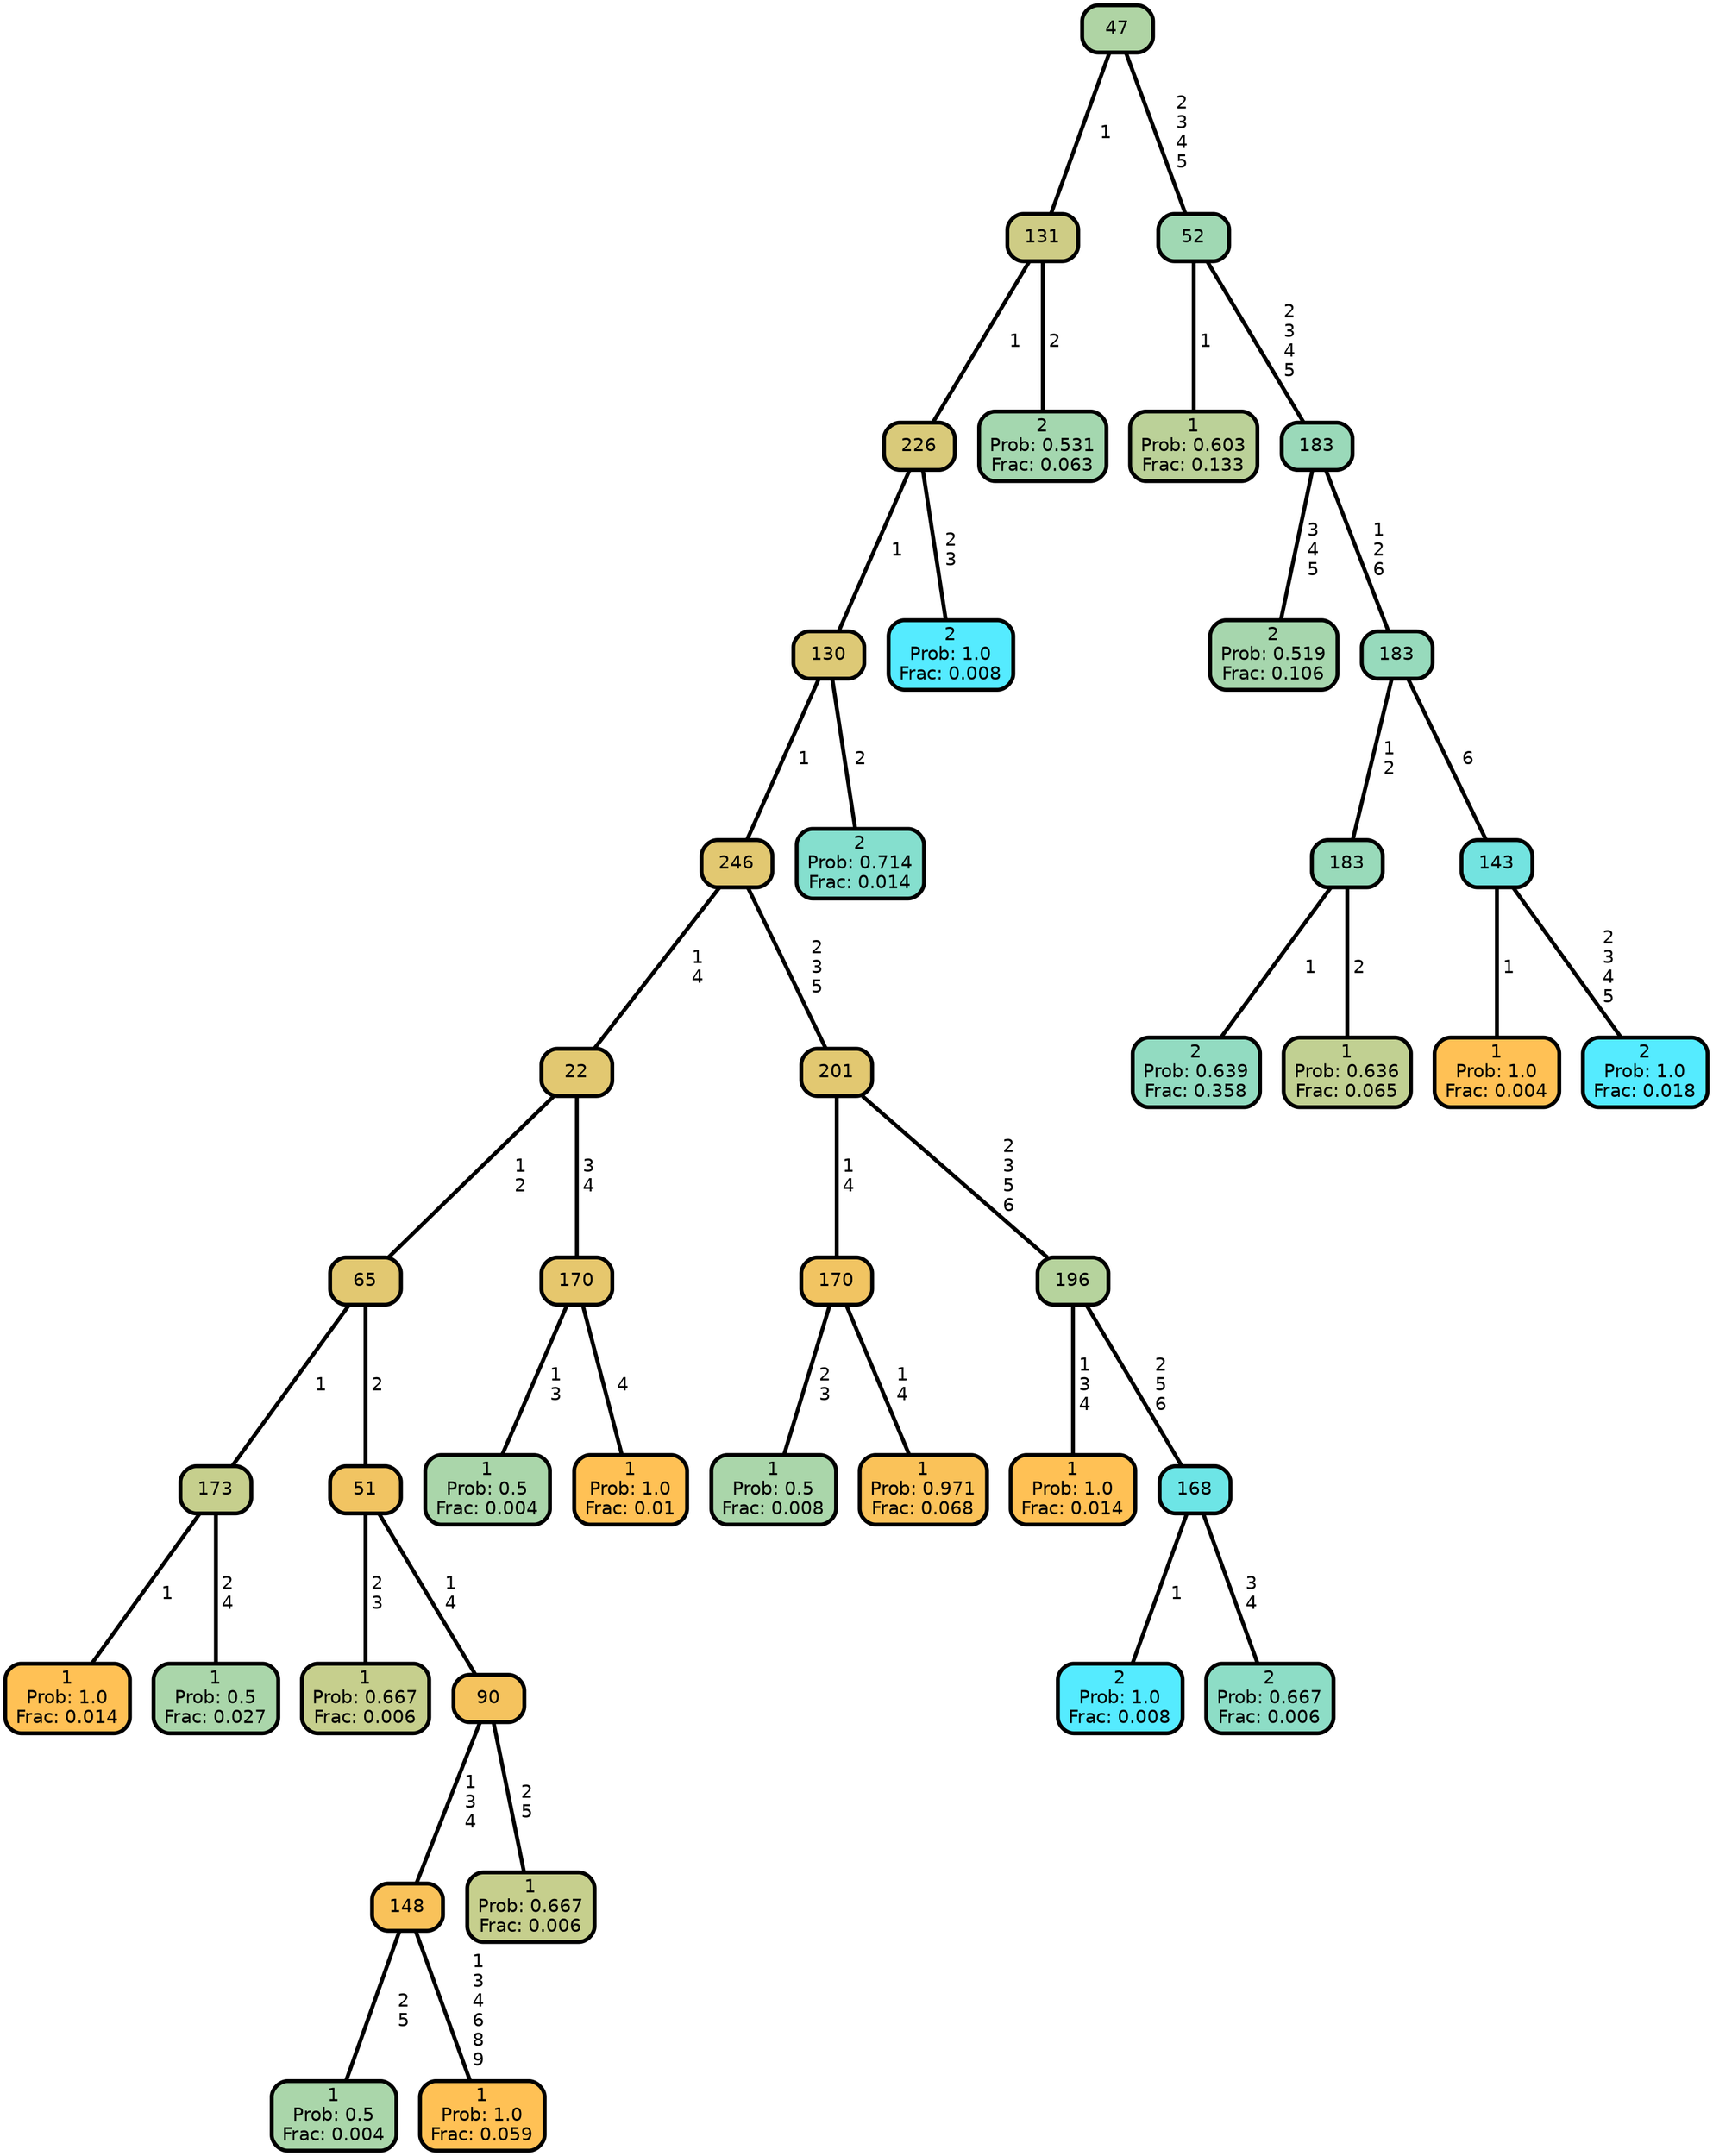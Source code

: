 graph Tree {
node [shape=box, style="filled, rounded",color="black",penwidth="3",fontcolor="black",                 fontname=helvetica] ;
graph [ranksep="0 equally", splines=straight,                 bgcolor=transparent, dpi=200] ;
edge [fontname=helvetica, color=black] ;
0 [label="1
Prob: 1.0
Frac: 0.014", fillcolor="#ffc155"] ;
1 [label="173", fillcolor="#c6cf8d"] ;
2 [label="1
Prob: 0.5
Frac: 0.027", fillcolor="#aad6aa"] ;
3 [label="65", fillcolor="#e2c871"] ;
4 [label="1
Prob: 0.667
Frac: 0.006", fillcolor="#c6cf8d"] ;
5 [label="51", fillcolor="#f1c462"] ;
6 [label="1
Prob: 0.5
Frac: 0.004", fillcolor="#aad6aa"] ;
7 [label="148", fillcolor="#f9c25a"] ;
8 [label="1
Prob: 1.0
Frac: 0.059", fillcolor="#ffc155"] ;
9 [label="90", fillcolor="#f5c35e"] ;
10 [label="1
Prob: 0.667
Frac: 0.006", fillcolor="#c6cf8d"] ;
11 [label="22", fillcolor="#e2c871"] ;
12 [label="1
Prob: 0.5
Frac: 0.004", fillcolor="#aad6aa"] ;
13 [label="170", fillcolor="#e6c76d"] ;
14 [label="1
Prob: 1.0
Frac: 0.01", fillcolor="#ffc155"] ;
15 [label="246", fillcolor="#e2c871"] ;
16 [label="1
Prob: 0.5
Frac: 0.008", fillcolor="#aad6aa"] ;
17 [label="170", fillcolor="#f1c462"] ;
18 [label="1
Prob: 0.971
Frac: 0.068", fillcolor="#fac259"] ;
19 [label="201", fillcolor="#e2c871"] ;
20 [label="1
Prob: 1.0
Frac: 0.014", fillcolor="#ffc155"] ;
21 [label="196", fillcolor="#b6d39d"] ;
22 [label="2
Prob: 1.0
Frac: 0.008", fillcolor="#55ebff"] ;
23 [label="168", fillcolor="#6de5e6"] ;
24 [label="2
Prob: 0.667
Frac: 0.006", fillcolor="#8dddc6"] ;
25 [label="130", fillcolor="#ddc976"] ;
26 [label="2
Prob: 0.714
Frac: 0.014", fillcolor="#85dfce"] ;
27 [label="226", fillcolor="#d9ca7a"] ;
28 [label="2
Prob: 1.0
Frac: 0.008", fillcolor="#55ebff"] ;
29 [label="131", fillcolor="#cecc85"] ;
30 [label="2
Prob: 0.531
Frac: 0.063", fillcolor="#a4d7af"] ;
31 [label="47", fillcolor="#afd4a4"] ;
32 [label="1
Prob: 0.603
Frac: 0.133", fillcolor="#bbd198"] ;
33 [label="52", fillcolor="#a0d8b3"] ;
34 [label="2
Prob: 0.519
Frac: 0.106", fillcolor="#a6d6ad"] ;
35 [label="183", fillcolor="#9ad9b9"] ;
36 [label="2
Prob: 0.639
Frac: 0.358", fillcolor="#92dbc1"] ;
37 [label="183", fillcolor="#99daba"] ;
38 [label="1
Prob: 0.636
Frac: 0.065", fillcolor="#c1d092"] ;
39 [label="183", fillcolor="#97dabc"] ;
40 [label="1
Prob: 1.0
Frac: 0.004", fillcolor="#ffc155"] ;
41 [label="143", fillcolor="#73e3e0"] ;
42 [label="2
Prob: 1.0
Frac: 0.018", fillcolor="#55ebff"] ;
1 -- 0 [label=" 1",penwidth=3] ;
1 -- 2 [label=" 2\n 4",penwidth=3] ;
3 -- 1 [label=" 1",penwidth=3] ;
3 -- 5 [label=" 2",penwidth=3] ;
5 -- 4 [label=" 2\n 3",penwidth=3] ;
5 -- 9 [label=" 1\n 4",penwidth=3] ;
7 -- 6 [label=" 2\n 5",penwidth=3] ;
7 -- 8 [label=" 1\n 3\n 4\n 6\n 8\n 9",penwidth=3] ;
9 -- 7 [label=" 1\n 3\n 4",penwidth=3] ;
9 -- 10 [label=" 2\n 5",penwidth=3] ;
11 -- 3 [label=" 1\n 2",penwidth=3] ;
11 -- 13 [label=" 3\n 4",penwidth=3] ;
13 -- 12 [label=" 1\n 3",penwidth=3] ;
13 -- 14 [label=" 4",penwidth=3] ;
15 -- 11 [label=" 1\n 4",penwidth=3] ;
15 -- 19 [label=" 2\n 3\n 5",penwidth=3] ;
17 -- 16 [label=" 2\n 3",penwidth=3] ;
17 -- 18 [label=" 1\n 4",penwidth=3] ;
19 -- 17 [label=" 1\n 4",penwidth=3] ;
19 -- 21 [label=" 2\n 3\n 5\n 6",penwidth=3] ;
21 -- 20 [label=" 1\n 3\n 4",penwidth=3] ;
21 -- 23 [label=" 2\n 5\n 6",penwidth=3] ;
23 -- 22 [label=" 1",penwidth=3] ;
23 -- 24 [label=" 3\n 4",penwidth=3] ;
25 -- 15 [label=" 1",penwidth=3] ;
25 -- 26 [label=" 2",penwidth=3] ;
27 -- 25 [label=" 1",penwidth=3] ;
27 -- 28 [label=" 2\n 3",penwidth=3] ;
29 -- 27 [label=" 1",penwidth=3] ;
29 -- 30 [label=" 2",penwidth=3] ;
31 -- 29 [label=" 1",penwidth=3] ;
31 -- 33 [label=" 2\n 3\n 4\n 5",penwidth=3] ;
33 -- 32 [label=" 1",penwidth=3] ;
33 -- 35 [label=" 2\n 3\n 4\n 5",penwidth=3] ;
35 -- 34 [label=" 3\n 4\n 5",penwidth=3] ;
35 -- 39 [label=" 1\n 2\n 6",penwidth=3] ;
37 -- 36 [label=" 1",penwidth=3] ;
37 -- 38 [label=" 2",penwidth=3] ;
39 -- 37 [label=" 1\n 2",penwidth=3] ;
39 -- 41 [label=" 6",penwidth=3] ;
41 -- 40 [label=" 1",penwidth=3] ;
41 -- 42 [label=" 2\n 3\n 4\n 5",penwidth=3] ;
{rank = same;}}